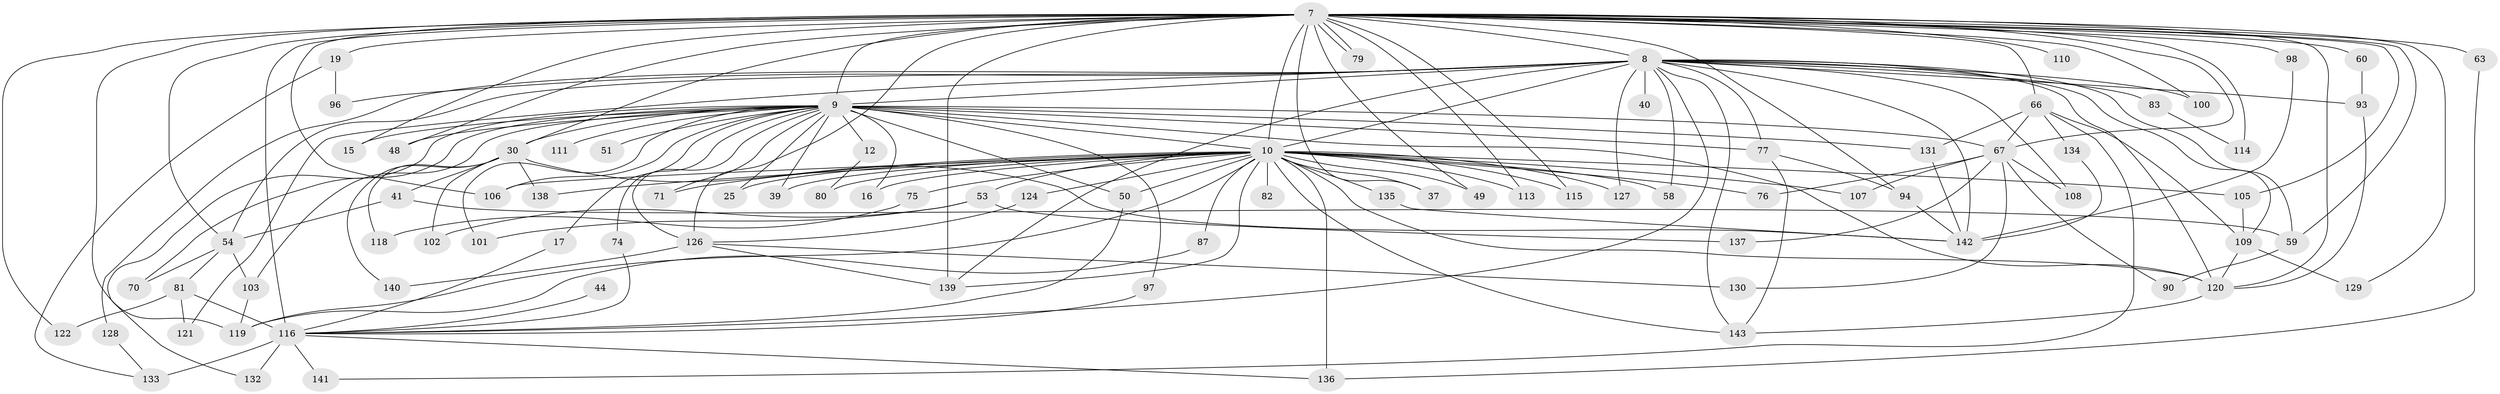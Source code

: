 // original degree distribution, {25: 0.006993006993006993, 29: 0.006993006993006993, 28: 0.006993006993006993, 13: 0.006993006993006993, 27: 0.006993006993006993, 23: 0.013986013986013986, 26: 0.013986013986013986, 20: 0.006993006993006993, 5: 0.055944055944055944, 3: 0.20279720279720279, 4: 0.11188811188811189, 2: 0.5174825174825175, 8: 0.013986013986013986, 6: 0.02097902097902098, 9: 0.006993006993006993}
// Generated by graph-tools (version 1.1) at 2025/48/03/04/25 21:48:39]
// undirected, 85 vertices, 171 edges
graph export_dot {
graph [start="1"]
  node [color=gray90,style=filled];
  7 [super="+5"];
  8 [super="+6"];
  9 [super="+1"];
  10 [super="+2"];
  12;
  15;
  16;
  17;
  19;
  25;
  30 [super="+21+11"];
  37;
  39;
  40;
  41;
  44;
  48;
  49;
  50 [super="+35"];
  51;
  53;
  54 [super="+31+45"];
  58;
  59 [super="+22+43"];
  60;
  63;
  66 [super="+26"];
  67 [super="+62"];
  70;
  71;
  74;
  75;
  76;
  77 [super="+55"];
  79;
  80;
  81;
  82 [super="+42"];
  83;
  87;
  90;
  93 [super="+38"];
  94 [super="+61"];
  96;
  97;
  98;
  100;
  101 [super="+86"];
  102;
  103 [super="+88"];
  105 [super="+69"];
  106 [super="+89"];
  107;
  108 [super="+46"];
  109 [super="+20"];
  110;
  111;
  113 [super="+27"];
  114 [super="+65"];
  115;
  116 [super="+18+68+104"];
  118;
  119 [super="+24+84"];
  120 [super="+52+57"];
  121;
  122;
  124;
  126 [super="+92"];
  127;
  128;
  129;
  130;
  131 [super="+91"];
  132;
  133 [super="+117"];
  134;
  135;
  136 [super="+72"];
  137;
  138;
  139 [super="+99+125"];
  140;
  141;
  142 [super="+85+95"];
  143 [super="+78+112"];
  7 -- 8 [weight=6];
  7 -- 9 [weight=6];
  7 -- 10 [weight=6];
  7 -- 15;
  7 -- 49;
  7 -- 79;
  7 -- 79;
  7 -- 98;
  7 -- 110 [weight=2];
  7 -- 114 [weight=3];
  7 -- 129;
  7 -- 139 [weight=3];
  7 -- 19 [weight=2];
  7 -- 30 [weight=3];
  7 -- 37;
  7 -- 48;
  7 -- 60;
  7 -- 63 [weight=2];
  7 -- 66 [weight=2];
  7 -- 67;
  7 -- 94;
  7 -- 100;
  7 -- 105;
  7 -- 113 [weight=2];
  7 -- 115;
  7 -- 116 [weight=5];
  7 -- 120 [weight=6];
  7 -- 122;
  7 -- 126 [weight=2];
  7 -- 59 [weight=3];
  7 -- 119 [weight=3];
  7 -- 106;
  7 -- 54 [weight=2];
  8 -- 9 [weight=4];
  8 -- 10 [weight=4];
  8 -- 40 [weight=2];
  8 -- 58;
  8 -- 83;
  8 -- 93 [weight=3];
  8 -- 100;
  8 -- 121;
  8 -- 128;
  8 -- 142 [weight=3];
  8 -- 96;
  8 -- 109 [weight=2];
  8 -- 127;
  8 -- 77;
  8 -- 116;
  8 -- 59 [weight=2];
  8 -- 139 [weight=2];
  8 -- 54;
  8 -- 120 [weight=3];
  8 -- 143;
  8 -- 108;
  9 -- 10 [weight=4];
  9 -- 12 [weight=2];
  9 -- 17;
  9 -- 39;
  9 -- 51 [weight=2];
  9 -- 70;
  9 -- 71;
  9 -- 74;
  9 -- 77 [weight=3];
  9 -- 97;
  9 -- 106 [weight=2];
  9 -- 111 [weight=2];
  9 -- 132;
  9 -- 15;
  9 -- 16;
  9 -- 25;
  9 -- 101 [weight=2];
  9 -- 48;
  9 -- 30;
  9 -- 50;
  9 -- 120 [weight=3];
  9 -- 103;
  9 -- 131;
  9 -- 126 [weight=3];
  9 -- 67;
  10 -- 25;
  10 -- 37;
  10 -- 49;
  10 -- 53 [weight=2];
  10 -- 80;
  10 -- 107;
  10 -- 113;
  10 -- 82 [weight=3];
  10 -- 135;
  10 -- 138;
  10 -- 71;
  10 -- 75;
  10 -- 16;
  10 -- 76;
  10 -- 87;
  10 -- 39;
  10 -- 50;
  10 -- 115;
  10 -- 58;
  10 -- 124;
  10 -- 127;
  10 -- 119;
  10 -- 106;
  10 -- 139;
  10 -- 120 [weight=2];
  10 -- 105;
  10 -- 136;
  10 -- 143;
  12 -- 80;
  17 -- 116;
  19 -- 96;
  19 -- 133;
  30 -- 41;
  30 -- 102;
  30 -- 138;
  30 -- 140;
  30 -- 118;
  30 -- 142;
  41 -- 59;
  41 -- 54;
  44 -- 116;
  50 -- 116;
  53 -- 102;
  53 -- 137;
  53 -- 101;
  54 -- 103;
  54 -- 81;
  54 -- 70;
  59 -- 90;
  60 -- 93;
  63 -- 136;
  66 -- 131;
  66 -- 134;
  66 -- 141;
  66 -- 109;
  66 -- 67;
  67 -- 130;
  67 -- 137;
  67 -- 107;
  67 -- 108;
  67 -- 76;
  67 -- 90;
  74 -- 116;
  75 -- 118;
  77 -- 94 [weight=2];
  77 -- 143;
  81 -- 121;
  81 -- 122;
  81 -- 116;
  83 -- 114;
  87 -- 119;
  93 -- 120;
  94 -- 142;
  97 -- 116;
  98 -- 142;
  103 -- 119;
  105 -- 109;
  109 -- 129;
  109 -- 120;
  116 -- 132;
  116 -- 133 [weight=2];
  116 -- 141;
  116 -- 136;
  120 -- 143;
  124 -- 126;
  126 -- 140;
  126 -- 130;
  126 -- 139;
  128 -- 133;
  131 -- 142;
  134 -- 142;
  135 -- 142;
}
